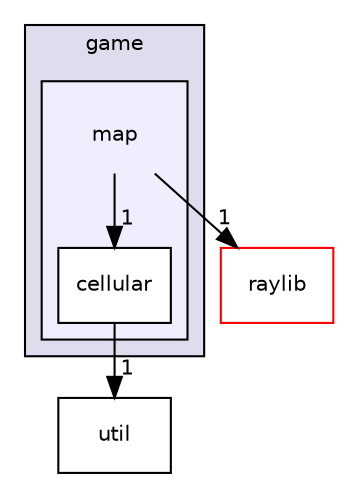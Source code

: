 digraph "src/game/map" {
  compound=true
  node [ fontsize="10", fontname="Helvetica"];
  edge [ labelfontsize="10", labelfontname="Helvetica"];
  subgraph clusterdir_1699be727a800b1d059c6f7f2b91d2ee {
    graph [ bgcolor="#ddddee", pencolor="black", label="game" fontname="Helvetica", fontsize="10", URL="dir_1699be727a800b1d059c6f7f2b91d2ee.html"]
  subgraph clusterdir_982fd39ee1731a8b580daaa875541184 {
    graph [ bgcolor="#eeeeff", pencolor="black", label="" URL="dir_982fd39ee1731a8b580daaa875541184.html"];
    dir_982fd39ee1731a8b580daaa875541184 [shape=plaintext label="map"];
    dir_83ffee900fdf5683175689ab2eee10c3 [shape=box label="cellular" color="black" fillcolor="white" style="filled" URL="dir_83ffee900fdf5683175689ab2eee10c3.html"];
  }
  }
  dir_b7878ad5ecbf2506f4125b9d34c97e45 [shape=box label="util" URL="dir_b7878ad5ecbf2506f4125b9d34c97e45.html"];
  dir_d4cc5f0b3cfddd1b0952a9e00053f649 [shape=box label="raylib" fillcolor="white" style="filled" color="red" URL="dir_d4cc5f0b3cfddd1b0952a9e00053f649.html"];
  dir_982fd39ee1731a8b580daaa875541184->dir_83ffee900fdf5683175689ab2eee10c3 [headlabel="1", labeldistance=1.5 headhref="dir_000017_000018.html"];
  dir_982fd39ee1731a8b580daaa875541184->dir_d4cc5f0b3cfddd1b0952a9e00053f649 [headlabel="1", labeldistance=1.5 headhref="dir_000017_000010.html"];
  dir_83ffee900fdf5683175689ab2eee10c3->dir_b7878ad5ecbf2506f4125b9d34c97e45 [headlabel="1", labeldistance=1.5 headhref="dir_000018_000026.html"];
}
